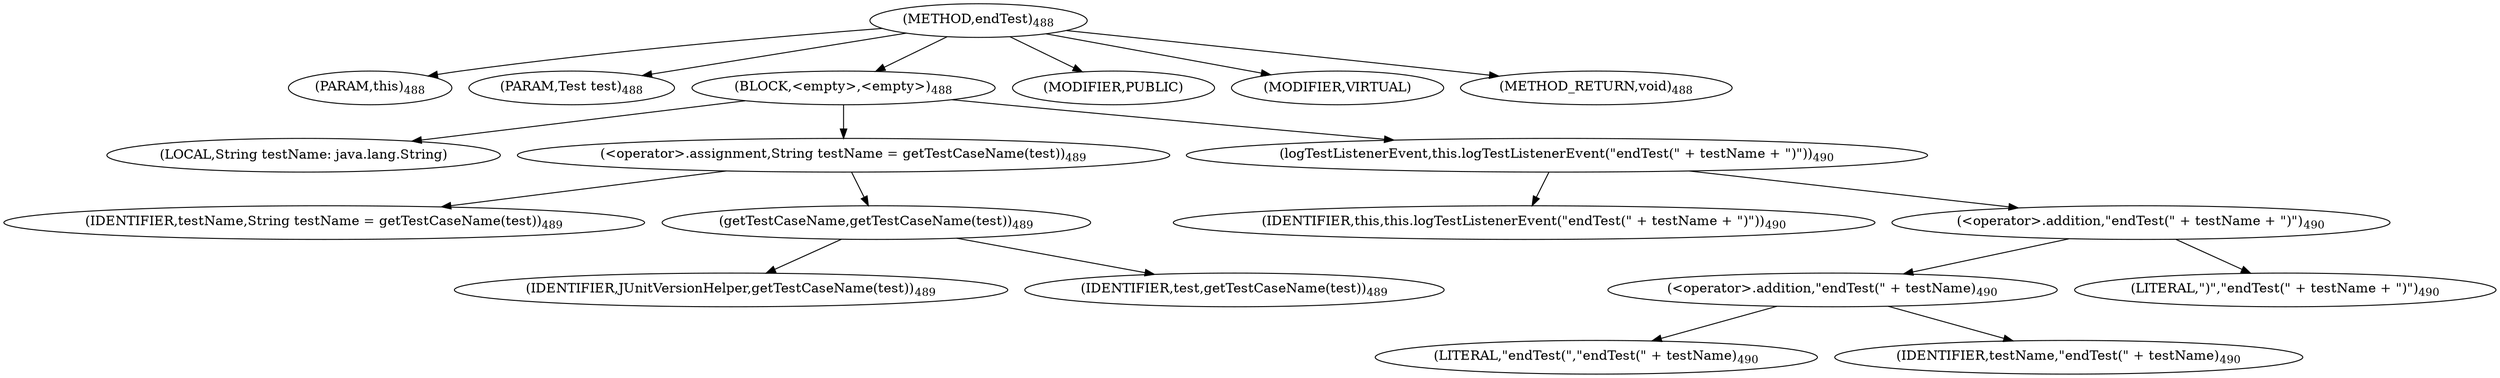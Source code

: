 digraph "endTest" {  
"975" [label = <(METHOD,endTest)<SUB>488</SUB>> ]
"38" [label = <(PARAM,this)<SUB>488</SUB>> ]
"976" [label = <(PARAM,Test test)<SUB>488</SUB>> ]
"977" [label = <(BLOCK,&lt;empty&gt;,&lt;empty&gt;)<SUB>488</SUB>> ]
"978" [label = <(LOCAL,String testName: java.lang.String)> ]
"979" [label = <(&lt;operator&gt;.assignment,String testName = getTestCaseName(test))<SUB>489</SUB>> ]
"980" [label = <(IDENTIFIER,testName,String testName = getTestCaseName(test))<SUB>489</SUB>> ]
"981" [label = <(getTestCaseName,getTestCaseName(test))<SUB>489</SUB>> ]
"982" [label = <(IDENTIFIER,JUnitVersionHelper,getTestCaseName(test))<SUB>489</SUB>> ]
"983" [label = <(IDENTIFIER,test,getTestCaseName(test))<SUB>489</SUB>> ]
"984" [label = <(logTestListenerEvent,this.logTestListenerEvent(&quot;endTest(&quot; + testName + &quot;)&quot;))<SUB>490</SUB>> ]
"37" [label = <(IDENTIFIER,this,this.logTestListenerEvent(&quot;endTest(&quot; + testName + &quot;)&quot;))<SUB>490</SUB>> ]
"985" [label = <(&lt;operator&gt;.addition,&quot;endTest(&quot; + testName + &quot;)&quot;)<SUB>490</SUB>> ]
"986" [label = <(&lt;operator&gt;.addition,&quot;endTest(&quot; + testName)<SUB>490</SUB>> ]
"987" [label = <(LITERAL,&quot;endTest(&quot;,&quot;endTest(&quot; + testName)<SUB>490</SUB>> ]
"988" [label = <(IDENTIFIER,testName,&quot;endTest(&quot; + testName)<SUB>490</SUB>> ]
"989" [label = <(LITERAL,&quot;)&quot;,&quot;endTest(&quot; + testName + &quot;)&quot;)<SUB>490</SUB>> ]
"990" [label = <(MODIFIER,PUBLIC)> ]
"991" [label = <(MODIFIER,VIRTUAL)> ]
"992" [label = <(METHOD_RETURN,void)<SUB>488</SUB>> ]
  "975" -> "38" 
  "975" -> "976" 
  "975" -> "977" 
  "975" -> "990" 
  "975" -> "991" 
  "975" -> "992" 
  "977" -> "978" 
  "977" -> "979" 
  "977" -> "984" 
  "979" -> "980" 
  "979" -> "981" 
  "981" -> "982" 
  "981" -> "983" 
  "984" -> "37" 
  "984" -> "985" 
  "985" -> "986" 
  "985" -> "989" 
  "986" -> "987" 
  "986" -> "988" 
}

